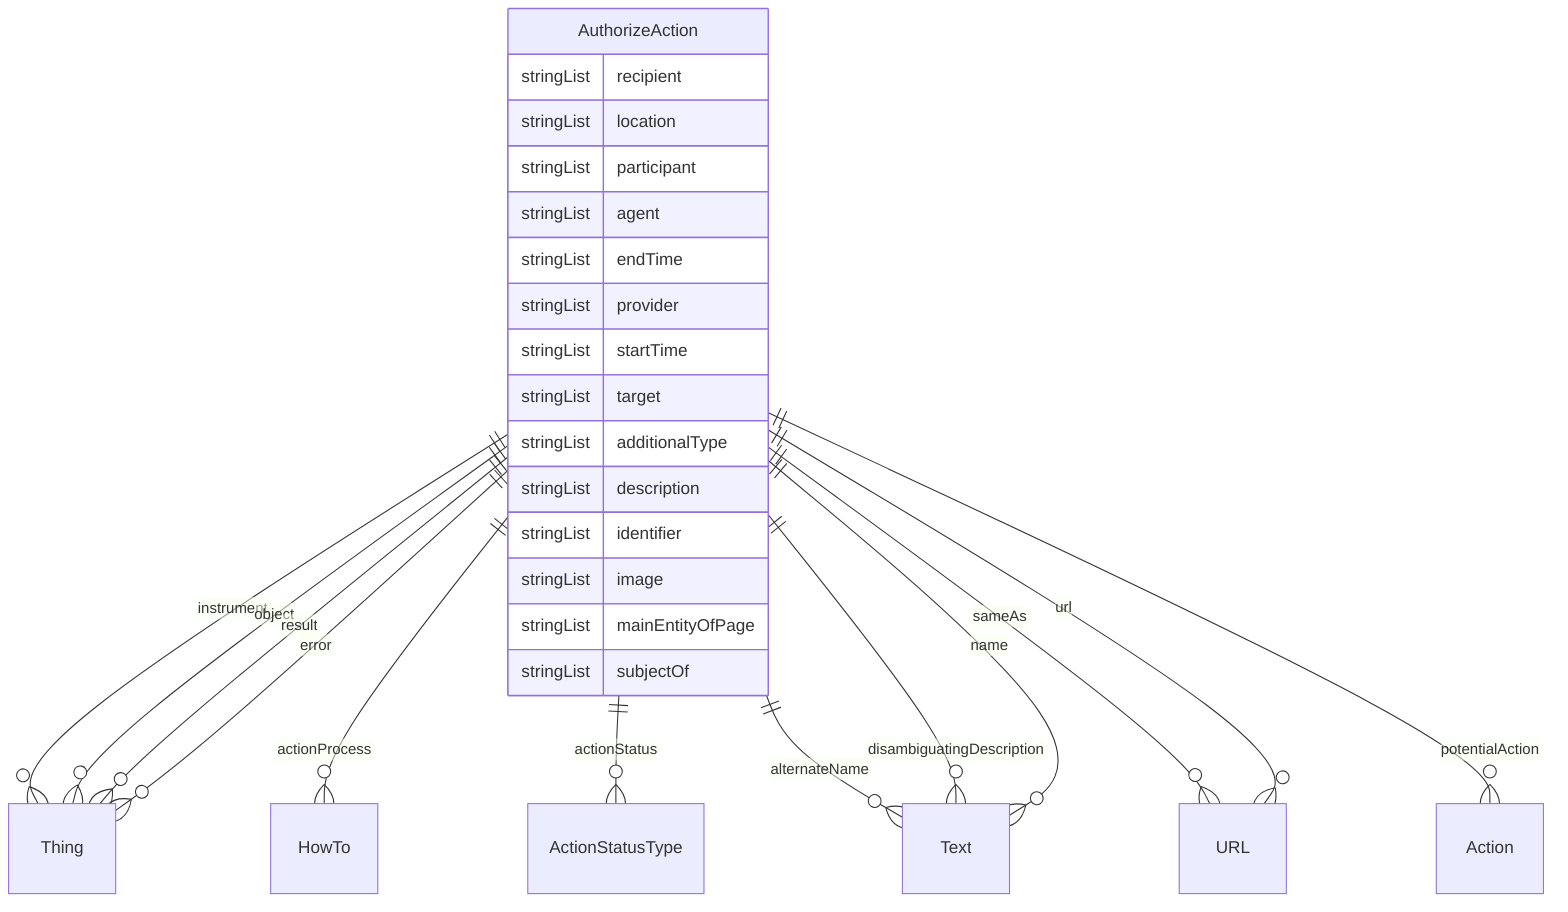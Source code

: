 erDiagram
AuthorizeAction {
    stringList recipient  
    stringList location  
    stringList participant  
    stringList agent  
    stringList endTime  
    stringList provider  
    stringList startTime  
    stringList target  
    stringList additionalType  
    stringList description  
    stringList identifier  
    stringList image  
    stringList mainEntityOfPage  
    stringList subjectOf  
}

AuthorizeAction ||--}o Thing : "instrument"
AuthorizeAction ||--}o Thing : "object"
AuthorizeAction ||--}o Thing : "result"
AuthorizeAction ||--}o HowTo : "actionProcess"
AuthorizeAction ||--}o ActionStatusType : "actionStatus"
AuthorizeAction ||--}o Thing : "error"
AuthorizeAction ||--}o Text : "alternateName"
AuthorizeAction ||--}o Text : "disambiguatingDescription"
AuthorizeAction ||--}o Text : "name"
AuthorizeAction ||--}o URL : "sameAs"
AuthorizeAction ||--}o Action : "potentialAction"
AuthorizeAction ||--}o URL : "url"